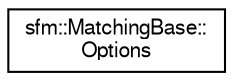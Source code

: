 digraph "Graphical Class Hierarchy"
{
  edge [fontname="FreeSans",fontsize="10",labelfontname="FreeSans",labelfontsize="10"];
  node [fontname="FreeSans",fontsize="10",shape=record];
  rankdir="LR";
  Node0 [label="sfm::MatchingBase::\lOptions",height=0.2,width=0.4,color="black", fillcolor="white", style="filled",URL="$structsfm_1_1_matching_base_1_1_options.html"];
}
